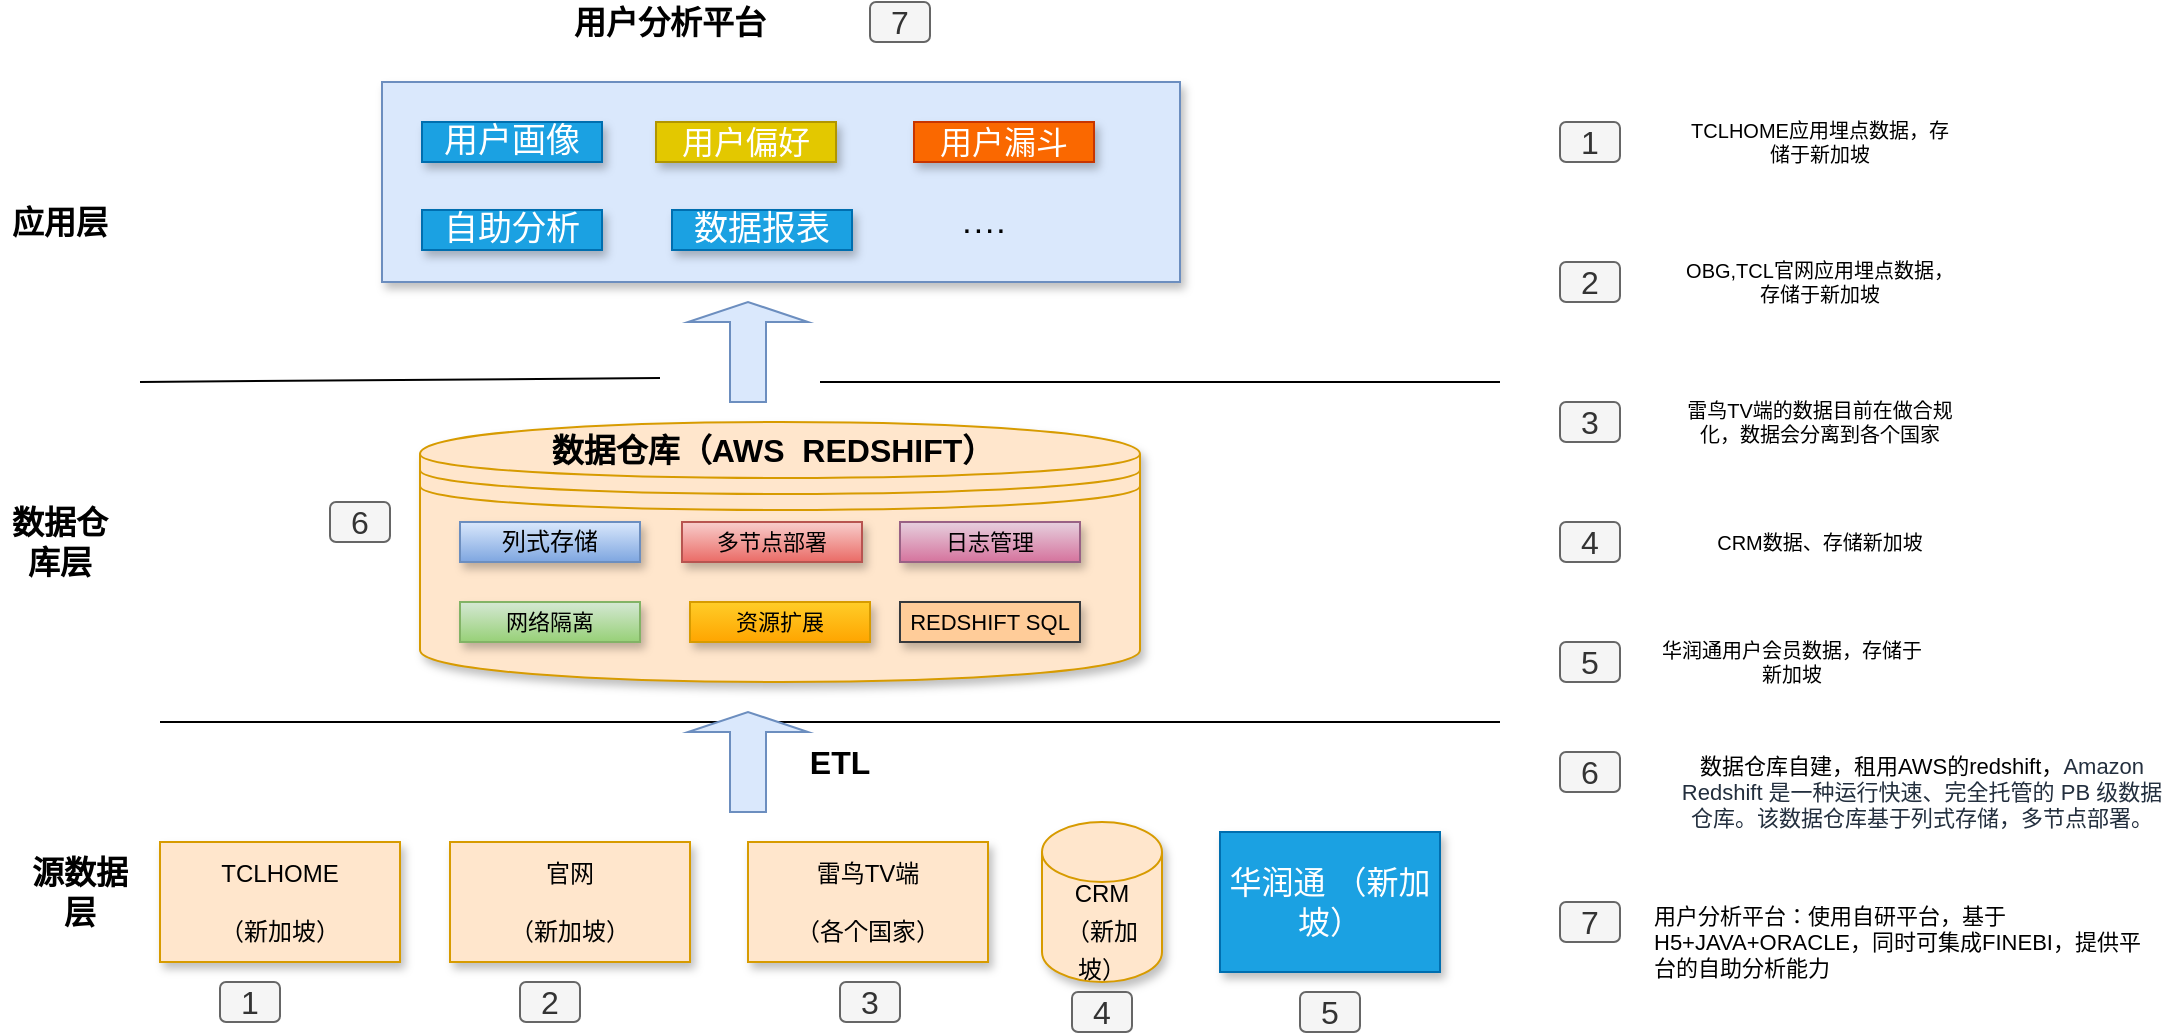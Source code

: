 <mxfile version="13.7.3" type="github">
  <diagram id="shUDwsKFDdsXacW1vGoj" name="Page-1">
    <mxGraphModel dx="1038" dy="548" grid="1" gridSize="10" guides="1" tooltips="1" connect="1" arrows="1" fold="1" page="1" pageScale="1" pageWidth="827" pageHeight="1169" math="0" shadow="0">
      <root>
        <mxCell id="0" />
        <mxCell id="1" parent="0" />
        <mxCell id="ImCiJTd56db0JIZPay8f-3" value="" style="endArrow=none;html=1;" parent="1" edge="1">
          <mxGeometry width="50" height="50" relative="1" as="geometry">
            <mxPoint x="90" y="490" as="sourcePoint" />
            <mxPoint x="760" y="490" as="targetPoint" />
          </mxGeometry>
        </mxCell>
        <mxCell id="ImCiJTd56db0JIZPay8f-4" value="TCLHOME&lt;br&gt;&lt;br&gt;（新加坡）" style="rounded=0;whiteSpace=wrap;html=1;fillColor=#ffe6cc;strokeColor=#d79b00;shadow=1;" parent="1" vertex="1">
          <mxGeometry x="90" y="550" width="120" height="60" as="geometry" />
        </mxCell>
        <mxCell id="ImCiJTd56db0JIZPay8f-5" value="官网&lt;br&gt;&lt;br&gt;（新加坡）" style="rounded=0;whiteSpace=wrap;html=1;fillColor=#ffe6cc;strokeColor=#d79b00;shadow=1;" parent="1" vertex="1">
          <mxGeometry x="235" y="550" width="120" height="60" as="geometry" />
        </mxCell>
        <mxCell id="ImCiJTd56db0JIZPay8f-6" value="雷鸟TV端&lt;br&gt;&lt;br&gt;（各个国家）" style="rounded=0;whiteSpace=wrap;html=1;fillColor=#ffe6cc;strokeColor=#d79b00;shadow=1;" parent="1" vertex="1">
          <mxGeometry x="384" y="550" width="120" height="60" as="geometry" />
        </mxCell>
        <mxCell id="ImCiJTd56db0JIZPay8f-8" value="源数据层" style="text;html=1;strokeColor=none;fillColor=none;align=center;verticalAlign=middle;whiteSpace=wrap;rounded=0;fontStyle=1;fontSize=16;" parent="1" vertex="1">
          <mxGeometry x="20" y="565" width="60" height="20" as="geometry" />
        </mxCell>
        <mxCell id="ImCiJTd56db0JIZPay8f-11" value="&lt;span style=&quot;font-size: 12px&quot;&gt;CRM&lt;br&gt;（新加坡）&lt;br&gt;&lt;/span&gt;" style="shape=cylinder3;whiteSpace=wrap;html=1;boundedLbl=1;backgroundOutline=1;size=15;fontSize=16;fillColor=#ffe6cc;strokeColor=#d79b00;shadow=1;" parent="1" vertex="1">
          <mxGeometry x="531" y="540" width="60" height="80" as="geometry" />
        </mxCell>
        <mxCell id="ImCiJTd56db0JIZPay8f-17" value="" style="shape=singleArrow;direction=north;whiteSpace=wrap;html=1;fontSize=16;fillColor=#dae8fc;strokeColor=#6c8ebf;" parent="1" vertex="1">
          <mxGeometry x="354" y="485" width="60" height="50" as="geometry" />
        </mxCell>
        <mxCell id="ImCiJTd56db0JIZPay8f-18" value="" style="shape=datastore;whiteSpace=wrap;html=1;fontSize=16;fillColor=#ffe6cc;strokeColor=#d79b00;shadow=1;" parent="1" vertex="1">
          <mxGeometry x="220" y="340" width="360" height="130" as="geometry" />
        </mxCell>
        <mxCell id="ImCiJTd56db0JIZPay8f-19" value="数据仓库层" style="text;html=1;strokeColor=none;fillColor=none;align=center;verticalAlign=middle;whiteSpace=wrap;rounded=0;fontStyle=1;fontSize=16;" parent="1" vertex="1">
          <mxGeometry x="10" y="390" width="60" height="20" as="geometry" />
        </mxCell>
        <mxCell id="ImCiJTd56db0JIZPay8f-22" value="华润通 （新加坡）" style="rounded=0;whiteSpace=wrap;html=1;fontSize=16;fillColor=#1ba1e2;strokeColor=#006EAF;fontColor=#ffffff;shadow=1;" parent="1" vertex="1">
          <mxGeometry x="620" y="545" width="110" height="70" as="geometry" />
        </mxCell>
        <mxCell id="ImCiJTd56db0JIZPay8f-25" value="" style="rounded=0;whiteSpace=wrap;html=1;fontSize=16;fillColor=#dae8fc;strokeColor=#6c8ebf;align=center;shadow=1;" parent="1" vertex="1">
          <mxGeometry x="201" y="170" width="399" height="100" as="geometry" />
        </mxCell>
        <mxCell id="ImCiJTd56db0JIZPay8f-27" value="1" style="text;html=1;strokeColor=#666666;align=center;verticalAlign=middle;whiteSpace=wrap;rounded=1;fontSize=16;fillColor=#f5f5f5;fontColor=#333333;" parent="1" vertex="1">
          <mxGeometry x="120" y="620" width="30" height="20" as="geometry" />
        </mxCell>
        <mxCell id="ImCiJTd56db0JIZPay8f-28" value="2" style="text;html=1;strokeColor=#666666;align=center;verticalAlign=middle;whiteSpace=wrap;rounded=1;fontSize=16;fillColor=#f5f5f5;fontColor=#333333;" parent="1" vertex="1">
          <mxGeometry x="270" y="620" width="30" height="20" as="geometry" />
        </mxCell>
        <mxCell id="ImCiJTd56db0JIZPay8f-29" value="3" style="text;html=1;strokeColor=#666666;align=center;verticalAlign=middle;whiteSpace=wrap;rounded=1;fontSize=16;fillColor=#f5f5f5;fontColor=#333333;" parent="1" vertex="1">
          <mxGeometry x="430" y="620" width="30" height="20" as="geometry" />
        </mxCell>
        <mxCell id="ImCiJTd56db0JIZPay8f-30" value="4" style="text;html=1;strokeColor=#666666;align=center;verticalAlign=middle;whiteSpace=wrap;rounded=1;fontSize=16;fillColor=#f5f5f5;fontColor=#333333;" parent="1" vertex="1">
          <mxGeometry x="546" y="625" width="30" height="20" as="geometry" />
        </mxCell>
        <mxCell id="ImCiJTd56db0JIZPay8f-31" value="应用层" style="text;html=1;strokeColor=none;fillColor=none;align=center;verticalAlign=middle;whiteSpace=wrap;rounded=0;fontStyle=1;fontSize=16;" parent="1" vertex="1">
          <mxGeometry x="10" y="230" width="60" height="20" as="geometry" />
        </mxCell>
        <mxCell id="ImCiJTd56db0JIZPay8f-34" value="" style="endArrow=none;html=1;" parent="1" edge="1">
          <mxGeometry width="50" height="50" relative="1" as="geometry">
            <mxPoint x="420" y="320" as="sourcePoint" />
            <mxPoint x="760" y="320" as="targetPoint" />
          </mxGeometry>
        </mxCell>
        <mxCell id="ImCiJTd56db0JIZPay8f-35" value="ETL" style="text;html=1;strokeColor=none;fillColor=none;align=center;verticalAlign=middle;whiteSpace=wrap;rounded=0;fontStyle=1;fontSize=16;" parent="1" vertex="1">
          <mxGeometry x="400" y="500" width="60" height="20" as="geometry" />
        </mxCell>
        <mxCell id="ImCiJTd56db0JIZPay8f-47" value="" style="endArrow=none;html=1;" parent="1" edge="1">
          <mxGeometry width="50" height="50" relative="1" as="geometry">
            <mxPoint x="80" y="320" as="sourcePoint" />
            <mxPoint x="340" y="318" as="targetPoint" />
          </mxGeometry>
        </mxCell>
        <mxCell id="ImCiJTd56db0JIZPay8f-49" value="用户画像" style="text;html=1;strokeColor=#006EAF;fillColor=#1ba1e2;align=center;verticalAlign=middle;whiteSpace=wrap;rounded=0;fontSize=17;fontColor=#ffffff;shadow=1;" parent="1" vertex="1">
          <mxGeometry x="221" y="190" width="90" height="20" as="geometry" />
        </mxCell>
        <mxCell id="ImCiJTd56db0JIZPay8f-50" value="用户偏好" style="text;html=1;strokeColor=#B09500;fillColor=#e3c800;align=center;verticalAlign=middle;whiteSpace=wrap;rounded=0;fontSize=16;fontColor=#ffffff;shadow=1;" parent="1" vertex="1">
          <mxGeometry x="338" y="190" width="90" height="20" as="geometry" />
        </mxCell>
        <mxCell id="ImCiJTd56db0JIZPay8f-51" value="用户漏斗" style="text;html=1;strokeColor=#C73500;fillColor=#fa6800;align=center;verticalAlign=middle;whiteSpace=wrap;rounded=0;fontSize=16;fontColor=#ffffff;shadow=1;" parent="1" vertex="1">
          <mxGeometry x="467" y="190" width="90" height="20" as="geometry" />
        </mxCell>
        <mxCell id="ImCiJTd56db0JIZPay8f-52" style="edgeStyle=orthogonalEdgeStyle;rounded=0;orthogonalLoop=1;jettySize=auto;html=1;exitX=0.5;exitY=1;exitDx=0;exitDy=0;fontSize=17;fontColor=#000000;" parent="1" source="ImCiJTd56db0JIZPay8f-51" target="ImCiJTd56db0JIZPay8f-51" edge="1">
          <mxGeometry relative="1" as="geometry" />
        </mxCell>
        <mxCell id="ImCiJTd56db0JIZPay8f-56" value="1" style="text;html=1;strokeColor=#666666;align=center;verticalAlign=middle;whiteSpace=wrap;rounded=1;fontSize=16;fillColor=#f5f5f5;fontColor=#333333;" parent="1" vertex="1">
          <mxGeometry x="790" y="190" width="30" height="20" as="geometry" />
        </mxCell>
        <mxCell id="ImCiJTd56db0JIZPay8f-57" value="TCLHOME应用埋点数据，存储于新加坡" style="text;html=1;strokeColor=none;fillColor=none;align=center;verticalAlign=middle;whiteSpace=wrap;rounded=0;fontSize=10;fontColor=#000000;" parent="1" vertex="1">
          <mxGeometry x="850" y="180" width="140" height="40" as="geometry" />
        </mxCell>
        <mxCell id="ImCiJTd56db0JIZPay8f-58" value="用户分析平台" style="text;html=1;strokeColor=none;fillColor=none;align=center;verticalAlign=middle;whiteSpace=wrap;rounded=0;fontSize=16;fontColor=#000000;fontStyle=1;" parent="1" vertex="1">
          <mxGeometry x="260" y="130" width="170" height="20" as="geometry" />
        </mxCell>
        <mxCell id="ImCiJTd56db0JIZPay8f-60" value="····" style="text;html=1;strokeColor=none;fillColor=none;align=center;verticalAlign=middle;whiteSpace=wrap;rounded=0;fontSize=17;fontColor=#000000;" parent="1" vertex="1">
          <mxGeometry x="482" y="234" width="40" height="20" as="geometry" />
        </mxCell>
        <mxCell id="ImCiJTd56db0JIZPay8f-63" value="2" style="text;html=1;strokeColor=#666666;align=center;verticalAlign=middle;whiteSpace=wrap;rounded=1;fontSize=16;fillColor=#f5f5f5;fontColor=#333333;" parent="1" vertex="1">
          <mxGeometry x="790" y="260" width="30" height="20" as="geometry" />
        </mxCell>
        <mxCell id="ImCiJTd56db0JIZPay8f-64" value="OBG,TCL官网应用埋点数据，存储于新加坡" style="text;html=1;strokeColor=none;fillColor=none;align=center;verticalAlign=middle;whiteSpace=wrap;rounded=0;fontSize=10;fontColor=#000000;" parent="1" vertex="1">
          <mxGeometry x="850" y="250" width="140" height="40" as="geometry" />
        </mxCell>
        <mxCell id="ImCiJTd56db0JIZPay8f-65" value="3" style="text;html=1;strokeColor=#666666;align=center;verticalAlign=middle;whiteSpace=wrap;rounded=1;fontSize=16;fillColor=#f5f5f5;fontColor=#333333;" parent="1" vertex="1">
          <mxGeometry x="790" y="330" width="30" height="20" as="geometry" />
        </mxCell>
        <mxCell id="ImCiJTd56db0JIZPay8f-66" value="雷鸟TV端的数据目前在做合规化，数据会分离到各个国家" style="text;html=1;strokeColor=none;fillColor=none;align=center;verticalAlign=middle;whiteSpace=wrap;rounded=0;fontSize=10;fontColor=#000000;" parent="1" vertex="1">
          <mxGeometry x="850" y="320" width="140" height="40" as="geometry" />
        </mxCell>
        <mxCell id="ImCiJTd56db0JIZPay8f-67" value="4" style="text;html=1;strokeColor=#666666;align=center;verticalAlign=middle;whiteSpace=wrap;rounded=1;fontSize=16;fillColor=#f5f5f5;fontColor=#333333;" parent="1" vertex="1">
          <mxGeometry x="790" y="390" width="30" height="20" as="geometry" />
        </mxCell>
        <mxCell id="ImCiJTd56db0JIZPay8f-68" value="CRM数据、存储新加坡" style="text;html=1;strokeColor=none;fillColor=none;align=center;verticalAlign=middle;whiteSpace=wrap;rounded=0;fontSize=10;fontColor=#000000;" parent="1" vertex="1">
          <mxGeometry x="850" y="380" width="140" height="40" as="geometry" />
        </mxCell>
        <mxCell id="ImCiJTd56db0JIZPay8f-69" value="5" style="text;html=1;strokeColor=#666666;align=center;verticalAlign=middle;whiteSpace=wrap;rounded=1;fontSize=16;fillColor=#f5f5f5;fontColor=#333333;" parent="1" vertex="1">
          <mxGeometry x="790" y="450" width="30" height="20" as="geometry" />
        </mxCell>
        <mxCell id="ImCiJTd56db0JIZPay8f-72" value="华润通用户会员数据，存储于新加坡" style="text;html=1;strokeColor=none;fillColor=none;align=center;verticalAlign=middle;whiteSpace=wrap;rounded=0;fontSize=10;fontColor=#000000;" parent="1" vertex="1">
          <mxGeometry x="836" y="440" width="140" height="40" as="geometry" />
        </mxCell>
        <mxCell id="ImCiJTd56db0JIZPay8f-73" value="6" style="text;html=1;strokeColor=#666666;align=center;verticalAlign=middle;whiteSpace=wrap;rounded=1;fontSize=16;fillColor=#f5f5f5;fontColor=#333333;" parent="1" vertex="1">
          <mxGeometry x="175" y="380" width="30" height="20" as="geometry" />
        </mxCell>
        <mxCell id="ImCiJTd56db0JIZPay8f-74" value="6" style="text;html=1;strokeColor=#666666;align=center;verticalAlign=middle;whiteSpace=wrap;rounded=1;fontSize=16;fillColor=#f5f5f5;fontColor=#333333;" parent="1" vertex="1">
          <mxGeometry x="790" y="505" width="30" height="20" as="geometry" />
        </mxCell>
        <mxCell id="ImCiJTd56db0JIZPay8f-77" value="&lt;font style=&quot;font-size: 11px&quot;&gt;数据仓库自建，租用AWS的redshift，&lt;span style=&quot;color: rgb(35 , 47 , 62) ; text-align: left ; background-color: rgb(255 , 255 , 255) ; font-size: 11px&quot;&gt;Amazon Redshift 是一种运行快速、完全托管的 PB 级数据仓库。该数据仓库基于列式存储，多节点部署。&lt;/span&gt;&lt;/font&gt;" style="text;html=1;strokeColor=none;fillColor=none;align=center;verticalAlign=middle;whiteSpace=wrap;rounded=0;fontSize=10;fontColor=#000000;" parent="1" vertex="1">
          <mxGeometry x="846" y="495" width="250" height="60" as="geometry" />
        </mxCell>
        <mxCell id="ImCiJTd56db0JIZPay8f-78" value="数据仓库（AWS&amp;nbsp; REDSHIFT）" style="text;html=1;strokeColor=none;fillColor=none;align=center;verticalAlign=middle;whiteSpace=wrap;rounded=0;fontSize=16;fontColor=#000000;fontStyle=1;" parent="1" vertex="1">
          <mxGeometry x="283.5" y="344" width="225" height="20" as="geometry" />
        </mxCell>
        <mxCell id="ImCiJTd56db0JIZPay8f-79" value="列式存储" style="text;html=1;strokeColor=#6c8ebf;fillColor=#dae8fc;align=center;verticalAlign=middle;whiteSpace=wrap;rounded=0;fontSize=12;gradientColor=#7ea6e0;shadow=1;" parent="1" vertex="1">
          <mxGeometry x="240" y="390" width="90" height="20" as="geometry" />
        </mxCell>
        <mxCell id="ImCiJTd56db0JIZPay8f-80" value="多节点部署" style="text;html=1;strokeColor=#b85450;fillColor=#f8cecc;align=center;verticalAlign=middle;whiteSpace=wrap;rounded=0;fontSize=11;gradientColor=#ea6b66;shadow=1;" parent="1" vertex="1">
          <mxGeometry x="351" y="390" width="90" height="20" as="geometry" />
        </mxCell>
        <mxCell id="ImCiJTd56db0JIZPay8f-81" value="日志管理" style="text;html=1;strokeColor=#996185;fillColor=#e6d0de;align=center;verticalAlign=middle;whiteSpace=wrap;rounded=0;fontSize=11;gradientColor=#d5739d;shadow=1;" parent="1" vertex="1">
          <mxGeometry x="460" y="390" width="90" height="20" as="geometry" />
        </mxCell>
        <mxCell id="ImCiJTd56db0JIZPay8f-82" value="网络隔离" style="text;html=1;strokeColor=#82b366;fillColor=#d5e8d4;align=center;verticalAlign=middle;whiteSpace=wrap;rounded=0;fontSize=11;gradientColor=#97d077;shadow=1;" parent="1" vertex="1">
          <mxGeometry x="240" y="430" width="90" height="20" as="geometry" />
        </mxCell>
        <mxCell id="ImCiJTd56db0JIZPay8f-83" value="资源扩展" style="text;html=1;strokeColor=#d79b00;fillColor=#ffcd28;align=center;verticalAlign=middle;whiteSpace=wrap;rounded=0;fontSize=11;gradientColor=#ffa500;shadow=1;" parent="1" vertex="1">
          <mxGeometry x="355" y="430" width="90" height="20" as="geometry" />
        </mxCell>
        <mxCell id="ImCiJTd56db0JIZPay8f-84" value="REDSHIFT SQL" style="text;html=1;strokeColor=#36393d;fillColor=#ffcc99;align=center;verticalAlign=middle;whiteSpace=wrap;rounded=0;fontSize=11;shadow=1;" parent="1" vertex="1">
          <mxGeometry x="460" y="430" width="90" height="20" as="geometry" />
        </mxCell>
        <mxCell id="ImCiJTd56db0JIZPay8f-85" value="自助分析" style="text;html=1;strokeColor=#006EAF;fillColor=#1ba1e2;align=center;verticalAlign=middle;whiteSpace=wrap;rounded=0;fontSize=17;fontColor=#ffffff;shadow=1;" parent="1" vertex="1">
          <mxGeometry x="221" y="234" width="90" height="20" as="geometry" />
        </mxCell>
        <mxCell id="ImCiJTd56db0JIZPay8f-86" value="数据报表" style="text;html=1;strokeColor=#006EAF;fillColor=#1ba1e2;align=center;verticalAlign=middle;whiteSpace=wrap;rounded=0;fontSize=17;fontColor=#ffffff;shadow=1;" parent="1" vertex="1">
          <mxGeometry x="346" y="234" width="90" height="20" as="geometry" />
        </mxCell>
        <mxCell id="ImCiJTd56db0JIZPay8f-87" value="7" style="text;html=1;strokeColor=#666666;align=center;verticalAlign=middle;whiteSpace=wrap;rounded=1;fontSize=16;fillColor=#f5f5f5;fontColor=#333333;" parent="1" vertex="1">
          <mxGeometry x="445" y="130" width="30" height="20" as="geometry" />
        </mxCell>
        <mxCell id="ImCiJTd56db0JIZPay8f-90" value="7" style="text;html=1;strokeColor=#666666;align=center;verticalAlign=middle;whiteSpace=wrap;rounded=1;fontSize=16;fillColor=#f5f5f5;fontColor=#333333;" parent="1" vertex="1">
          <mxGeometry x="790" y="580" width="30" height="20" as="geometry" />
        </mxCell>
        <mxCell id="ImCiJTd56db0JIZPay8f-91" value="&lt;span style=&quot;font-size: 11px&quot;&gt;用户分析平台：使用自研平台，基于H5+JAVA+ORACLE，同时可集成FINEBI，提供平台的自助分析能力&lt;/span&gt;" style="text;html=1;strokeColor=none;fillColor=none;align=left;verticalAlign=middle;whiteSpace=wrap;rounded=0;fontSize=10;fontColor=#000000;" parent="1" vertex="1">
          <mxGeometry x="835" y="570" width="250" height="60" as="geometry" />
        </mxCell>
        <mxCell id="pWo2v8w9QPyYrxRXLK9G-1" value="" style="shape=singleArrow;direction=north;whiteSpace=wrap;html=1;fontSize=16;fillColor=#dae8fc;strokeColor=#6c8ebf;" parent="1" vertex="1">
          <mxGeometry x="354" y="280" width="60" height="50" as="geometry" />
        </mxCell>
        <mxCell id="pWo2v8w9QPyYrxRXLK9G-4" value="5" style="text;html=1;strokeColor=#666666;align=center;verticalAlign=middle;whiteSpace=wrap;rounded=1;fontSize=16;fillColor=#f5f5f5;fontColor=#333333;" parent="1" vertex="1">
          <mxGeometry x="660" y="625" width="30" height="20" as="geometry" />
        </mxCell>
      </root>
    </mxGraphModel>
  </diagram>
</mxfile>
